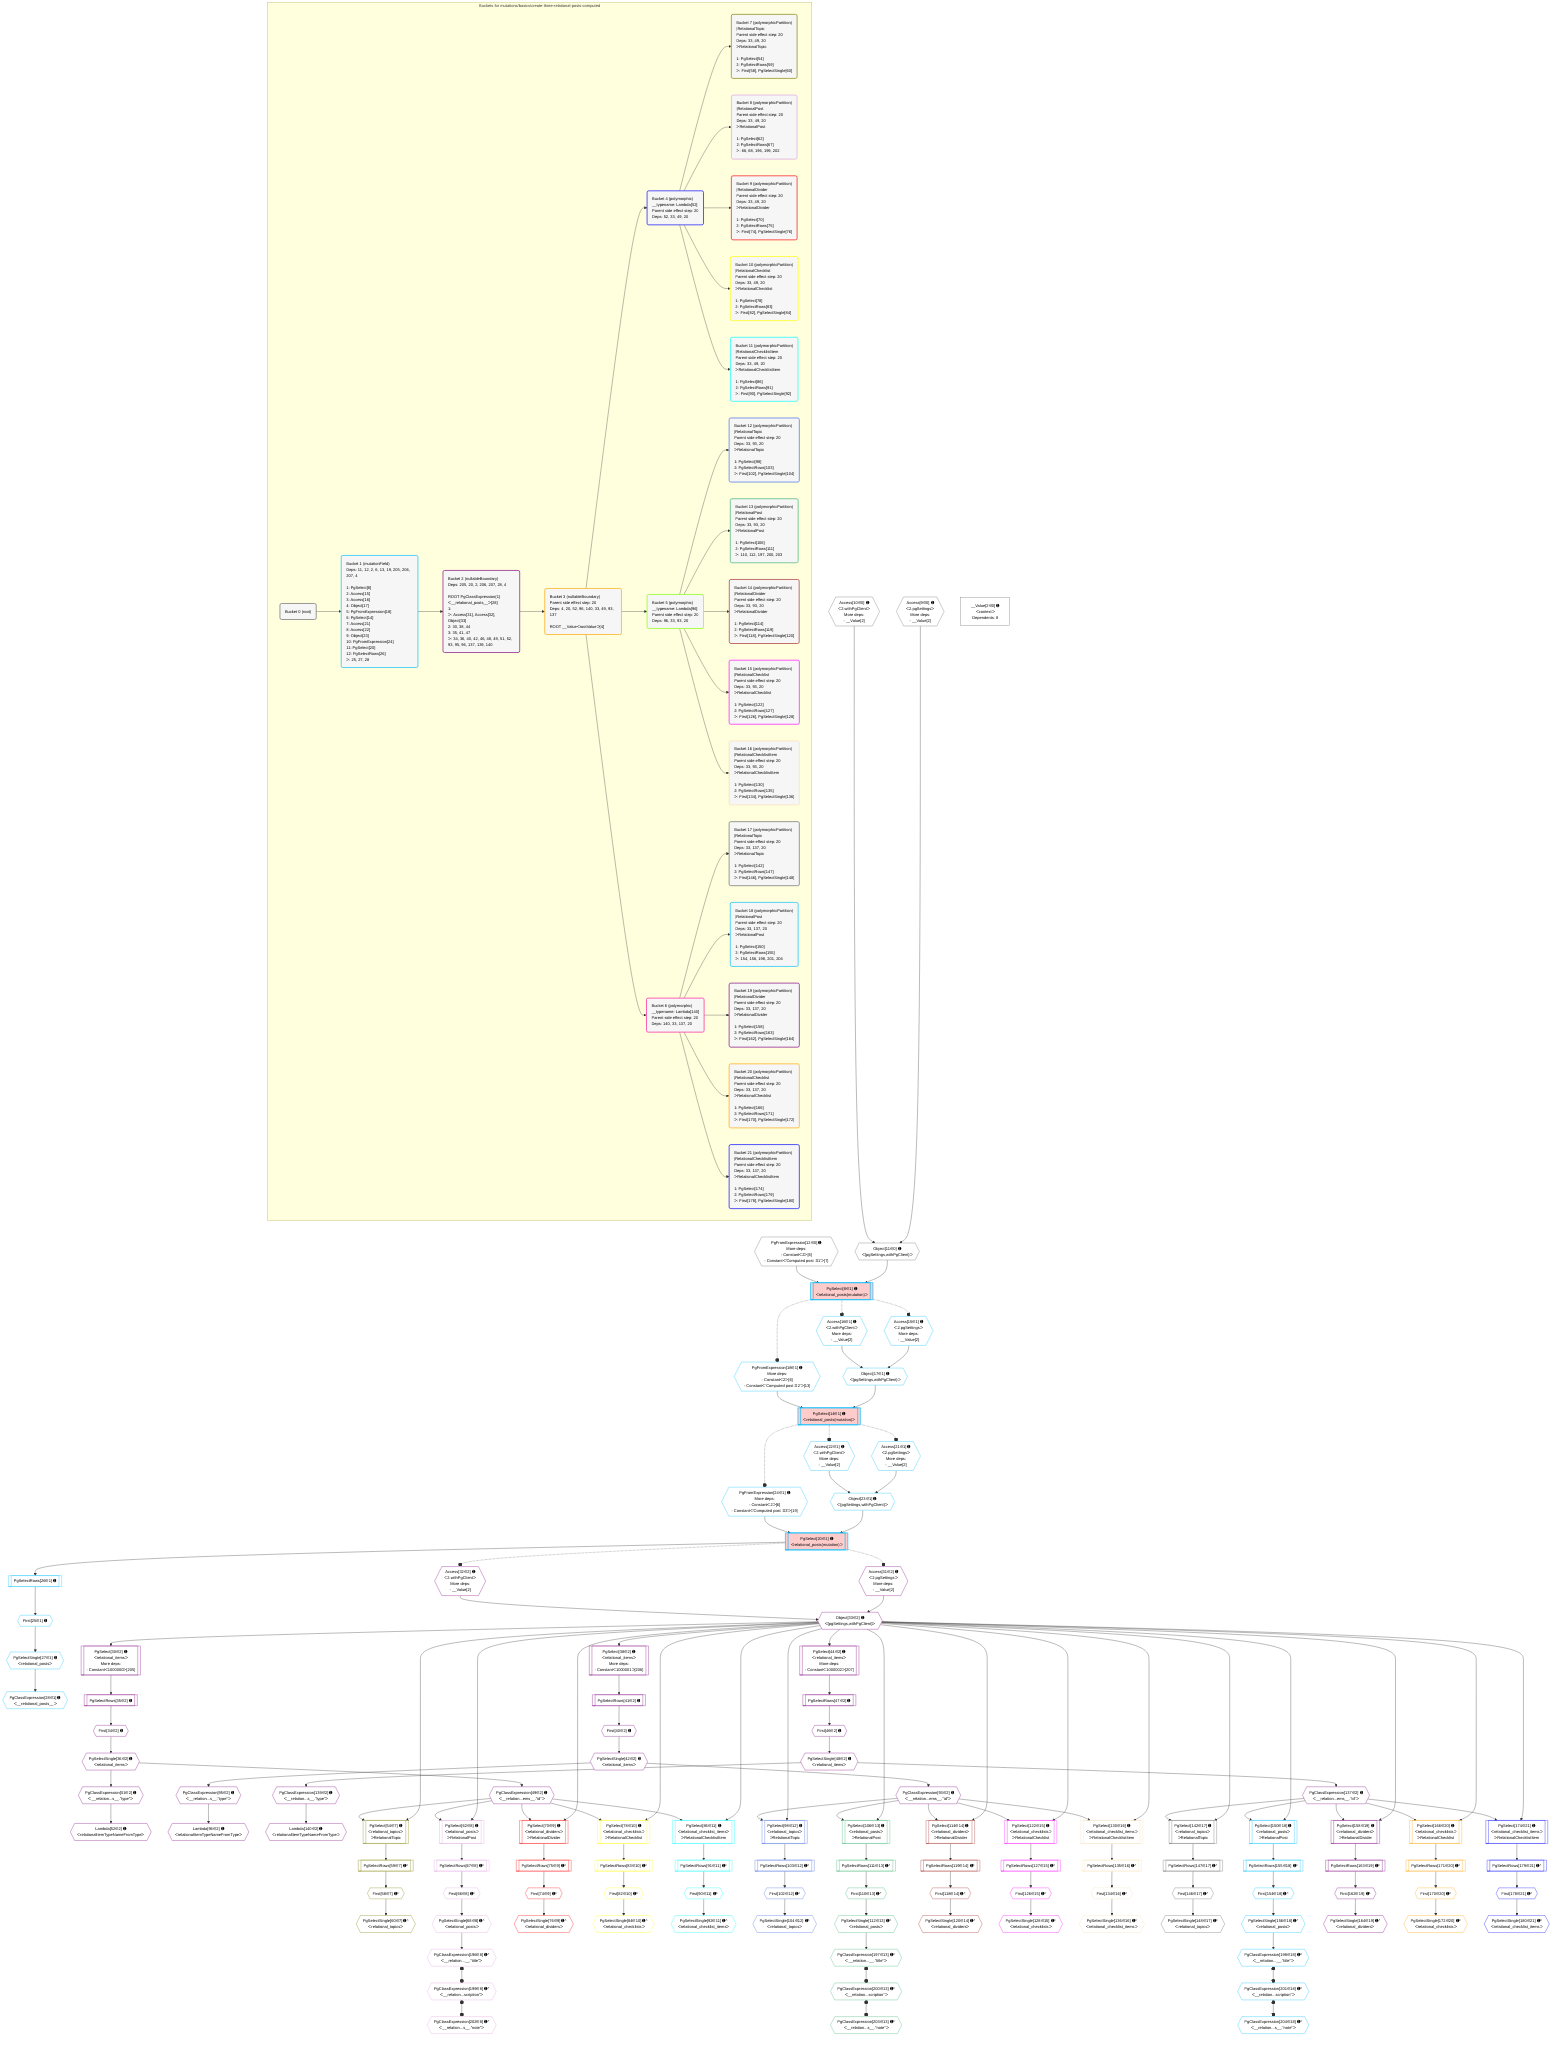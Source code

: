 %%{init: {'themeVariables': { 'fontSize': '12px'}}}%%
graph TD
    classDef path fill:#eee,stroke:#000,color:#000
    classDef plan fill:#fff,stroke-width:1px,color:#000
    classDef itemplan fill:#fff,stroke-width:2px,color:#000
    classDef unbatchedplan fill:#dff,stroke-width:1px,color:#000
    classDef sideeffectplan fill:#fcc,stroke-width:2px,color:#000
    classDef bucket fill:#f6f6f6,color:#000,stroke-width:2px,text-align:left

    subgraph "Buckets for mutations/basics/create-three-relational-posts-computed"
    Bucket0("Bucket 0 (root)"):::bucket
    Bucket1("Bucket 1 (mutationField)<br />Deps: 11, 12, 2, 6, 13, 19, 205, 206, 207, 4<br /><br />1: PgSelect[8]<br />2: Access[15]<br />3: Access[16]<br />4: Object[17]<br />5: PgFromExpression[18]<br />6: PgSelect[14]<br />7: Access[21]<br />8: Access[22]<br />9: Object[23]<br />10: PgFromExpression[24]<br />11: PgSelect[20]<br />12: PgSelectRows[26]<br />ᐳ: 25, 27, 28"):::bucket
    Bucket2("Bucket 2 (nullableBoundary)<br />Deps: 205, 20, 2, 206, 207, 28, 4<br /><br />ROOT PgClassExpression{1}ᐸ__relational_posts__ᐳ[28]<br />1: <br />ᐳ: Access[31], Access[32], Object[33]<br />2: 30, 38, 44<br />3: 35, 41, 47<br />ᐳ: 34, 36, 40, 42, 46, 48, 49, 51, 52, 93, 95, 96, 137, 139, 140"):::bucket
    Bucket3("Bucket 3 (nullableBoundary)<br />Parent side effect step: 20<br />Deps: 4, 20, 52, 96, 140, 33, 49, 93, 137<br /><br />ROOT __ValueᐸrootValueᐳ[4]"):::bucket
    Bucket4("Bucket 4 (polymorphic)<br />__typename: Lambda[52]<br />Parent side effect step: 20<br />Deps: 52, 33, 49, 20"):::bucket
    Bucket5("Bucket 5 (polymorphic)<br />__typename: Lambda[96]<br />Parent side effect step: 20<br />Deps: 96, 33, 93, 20"):::bucket
    Bucket6("Bucket 6 (polymorphic)<br />__typename: Lambda[140]<br />Parent side effect step: 20<br />Deps: 140, 33, 137, 20"):::bucket
    Bucket7("Bucket 7 (polymorphicPartition)<br />|RelationalTopic<br />Parent side effect step: 20<br />Deps: 33, 49, 20<br />ᐳRelationalTopic<br /><br />1: PgSelect[54]<br />2: PgSelectRows[59]<br />ᐳ: First[58], PgSelectSingle[60]"):::bucket
    Bucket8("Bucket 8 (polymorphicPartition)<br />|RelationalPost<br />Parent side effect step: 20<br />Deps: 33, 49, 20<br />ᐳRelationalPost<br /><br />1: PgSelect[62]<br />2: PgSelectRows[67]<br />ᐳ: 66, 68, 196, 199, 202"):::bucket
    Bucket9("Bucket 9 (polymorphicPartition)<br />|RelationalDivider<br />Parent side effect step: 20<br />Deps: 33, 49, 20<br />ᐳRelationalDivider<br /><br />1: PgSelect[70]<br />2: PgSelectRows[75]<br />ᐳ: First[74], PgSelectSingle[76]"):::bucket
    Bucket10("Bucket 10 (polymorphicPartition)<br />|RelationalChecklist<br />Parent side effect step: 20<br />Deps: 33, 49, 20<br />ᐳRelationalChecklist<br /><br />1: PgSelect[78]<br />2: PgSelectRows[83]<br />ᐳ: First[82], PgSelectSingle[84]"):::bucket
    Bucket11("Bucket 11 (polymorphicPartition)<br />|RelationalChecklistItem<br />Parent side effect step: 20<br />Deps: 33, 49, 20<br />ᐳRelationalChecklistItem<br /><br />1: PgSelect[86]<br />2: PgSelectRows[91]<br />ᐳ: First[90], PgSelectSingle[92]"):::bucket
    Bucket12("Bucket 12 (polymorphicPartition)<br />|RelationalTopic<br />Parent side effect step: 20<br />Deps: 33, 93, 20<br />ᐳRelationalTopic<br /><br />1: PgSelect[98]<br />2: PgSelectRows[103]<br />ᐳ: First[102], PgSelectSingle[104]"):::bucket
    Bucket13("Bucket 13 (polymorphicPartition)<br />|RelationalPost<br />Parent side effect step: 20<br />Deps: 33, 93, 20<br />ᐳRelationalPost<br /><br />1: PgSelect[106]<br />2: PgSelectRows[111]<br />ᐳ: 110, 112, 197, 200, 203"):::bucket
    Bucket14("Bucket 14 (polymorphicPartition)<br />|RelationalDivider<br />Parent side effect step: 20<br />Deps: 33, 93, 20<br />ᐳRelationalDivider<br /><br />1: PgSelect[114]<br />2: PgSelectRows[119]<br />ᐳ: First[118], PgSelectSingle[120]"):::bucket
    Bucket15("Bucket 15 (polymorphicPartition)<br />|RelationalChecklist<br />Parent side effect step: 20<br />Deps: 33, 93, 20<br />ᐳRelationalChecklist<br /><br />1: PgSelect[122]<br />2: PgSelectRows[127]<br />ᐳ: First[126], PgSelectSingle[128]"):::bucket
    Bucket16("Bucket 16 (polymorphicPartition)<br />|RelationalChecklistItem<br />Parent side effect step: 20<br />Deps: 33, 93, 20<br />ᐳRelationalChecklistItem<br /><br />1: PgSelect[130]<br />2: PgSelectRows[135]<br />ᐳ: First[134], PgSelectSingle[136]"):::bucket
    Bucket17("Bucket 17 (polymorphicPartition)<br />|RelationalTopic<br />Parent side effect step: 20<br />Deps: 33, 137, 20<br />ᐳRelationalTopic<br /><br />1: PgSelect[142]<br />2: PgSelectRows[147]<br />ᐳ: First[146], PgSelectSingle[148]"):::bucket
    Bucket18("Bucket 18 (polymorphicPartition)<br />|RelationalPost<br />Parent side effect step: 20<br />Deps: 33, 137, 20<br />ᐳRelationalPost<br /><br />1: PgSelect[150]<br />2: PgSelectRows[155]<br />ᐳ: 154, 156, 198, 201, 204"):::bucket
    Bucket19("Bucket 19 (polymorphicPartition)<br />|RelationalDivider<br />Parent side effect step: 20<br />Deps: 33, 137, 20<br />ᐳRelationalDivider<br /><br />1: PgSelect[158]<br />2: PgSelectRows[163]<br />ᐳ: First[162], PgSelectSingle[164]"):::bucket
    Bucket20("Bucket 20 (polymorphicPartition)<br />|RelationalChecklist<br />Parent side effect step: 20<br />Deps: 33, 137, 20<br />ᐳRelationalChecklist<br /><br />1: PgSelect[166]<br />2: PgSelectRows[171]<br />ᐳ: First[170], PgSelectSingle[172]"):::bucket
    Bucket21("Bucket 21 (polymorphicPartition)<br />|RelationalChecklistItem<br />Parent side effect step: 20<br />Deps: 33, 137, 20<br />ᐳRelationalChecklistItem<br /><br />1: PgSelect[174]<br />2: PgSelectRows[179]<br />ᐳ: First[178], PgSelectSingle[180]"):::bucket
    end
    Bucket0 --> Bucket1
    Bucket1 --> Bucket2
    Bucket2 --> Bucket3
    Bucket3 --> Bucket4 & Bucket5 & Bucket6
    Bucket4 --> Bucket7 & Bucket8 & Bucket9 & Bucket10 & Bucket11
    Bucket5 --> Bucket12 & Bucket13 & Bucket14 & Bucket15 & Bucket16
    Bucket6 --> Bucket17 & Bucket18 & Bucket19 & Bucket20 & Bucket21

    %% plan dependencies
    Object11{{"Object[11∈0] ➊<br />ᐸ{pgSettings,withPgClient}ᐳ"}}:::plan
    Access9{{"Access[9∈0] ➊<br />ᐸ2.pgSettingsᐳ<br />More deps:<br />- __Value[2]"}}:::plan
    Access10{{"Access[10∈0] ➊<br />ᐸ2.withPgClientᐳ<br />More deps:<br />- __Value[2]"}}:::plan
    Access9 & Access10 --> Object11
    PgFromExpression12{{"PgFromExpression[12∈0] ➊<br />More deps:<br />- Constantᐸ2ᐳ[6]<br />- Constantᐸ'Computed post ꖛ1'ᐳ[7]"}}:::plan
    __Value2["__Value[2∈0] ➊<br />ᐸcontextᐳ<br />Dependents: 8"]:::plan
    PgSelect8[["PgSelect[8∈1] ➊<br />ᐸrelational_posts(mutation)ᐳ"]]:::sideeffectplan
    Object11 & PgFromExpression12 --> PgSelect8
    PgSelect14[["PgSelect[14∈1] ➊<br />ᐸrelational_posts(mutation)ᐳ"]]:::sideeffectplan
    Object17{{"Object[17∈1] ➊<br />ᐸ{pgSettings,withPgClient}ᐳ"}}:::plan
    PgFromExpression18{{"PgFromExpression[18∈1] ➊<br />More deps:<br />- Constantᐸ2ᐳ[6]<br />- Constantᐸ'Computed post ꖛ2'ᐳ[13]"}}:::plan
    Object17 & PgFromExpression18 --> PgSelect14
    Access15{{"Access[15∈1] ➊<br />ᐸ2.pgSettingsᐳ<br />More deps:<br />- __Value[2]"}}:::plan
    Access16{{"Access[16∈1] ➊<br />ᐸ2.withPgClientᐳ<br />More deps:<br />- __Value[2]"}}:::plan
    Access15 & Access16 --> Object17
    PgSelect20[["PgSelect[20∈1] ➊<br />ᐸrelational_posts(mutation)ᐳ"]]:::sideeffectplan
    Object23{{"Object[23∈1] ➊<br />ᐸ{pgSettings,withPgClient}ᐳ"}}:::plan
    PgFromExpression24{{"PgFromExpression[24∈1] ➊<br />More deps:<br />- Constantᐸ2ᐳ[6]<br />- Constantᐸ'Computed post ꖛ3'ᐳ[19]"}}:::plan
    Object23 & PgFromExpression24 --> PgSelect20
    Access21{{"Access[21∈1] ➊<br />ᐸ2.pgSettingsᐳ<br />More deps:<br />- __Value[2]"}}:::plan
    Access22{{"Access[22∈1] ➊<br />ᐸ2.withPgClientᐳ<br />More deps:<br />- __Value[2]"}}:::plan
    Access21 & Access22 --> Object23
    First25{{"First[25∈1] ➊"}}:::plan
    PgSelectRows26[["PgSelectRows[26∈1] ➊"]]:::plan
    PgSelectRows26 --> First25
    PgSelect20 --> PgSelectRows26
    PgSelectSingle27{{"PgSelectSingle[27∈1] ➊<br />ᐸrelational_postsᐳ"}}:::plan
    First25 --> PgSelectSingle27
    PgClassExpression28{{"PgClassExpression[28∈1] ➊<br />ᐸ__relational_posts__ᐳ"}}:::plan
    PgSelectSingle27 --> PgClassExpression28
    PgSelect30[["PgSelect[30∈2] ➊<br />ᐸrelational_itemsᐳ<br />More deps:<br />- Constantᐸ1000000ᐳ[205]"]]:::plan
    Object33{{"Object[33∈2] ➊<br />ᐸ{pgSettings,withPgClient}ᐳ"}}:::plan
    Object33 --> PgSelect30
    Access31{{"Access[31∈2] ➊<br />ᐸ2.pgSettingsᐳ<br />More deps:<br />- __Value[2]"}}:::plan
    Access32{{"Access[32∈2] ➊<br />ᐸ2.withPgClientᐳ<br />More deps:<br />- __Value[2]"}}:::plan
    Access31 & Access32 --> Object33
    PgSelect38[["PgSelect[38∈2] ➊<br />ᐸrelational_itemsᐳ<br />More deps:<br />- Constantᐸ1000001ᐳ[206]"]]:::plan
    Object33 --> PgSelect38
    PgSelect44[["PgSelect[44∈2] ➊<br />ᐸrelational_itemsᐳ<br />More deps:<br />- Constantᐸ1000002ᐳ[207]"]]:::plan
    Object33 --> PgSelect44
    First34{{"First[34∈2] ➊"}}:::plan
    PgSelectRows35[["PgSelectRows[35∈2] ➊"]]:::plan
    PgSelectRows35 --> First34
    PgSelect30 --> PgSelectRows35
    PgSelectSingle36{{"PgSelectSingle[36∈2] ➊<br />ᐸrelational_itemsᐳ"}}:::plan
    First34 --> PgSelectSingle36
    First40{{"First[40∈2] ➊"}}:::plan
    PgSelectRows41[["PgSelectRows[41∈2] ➊"]]:::plan
    PgSelectRows41 --> First40
    PgSelect38 --> PgSelectRows41
    PgSelectSingle42{{"PgSelectSingle[42∈2] ➊<br />ᐸrelational_itemsᐳ"}}:::plan
    First40 --> PgSelectSingle42
    First46{{"First[46∈2] ➊"}}:::plan
    PgSelectRows47[["PgSelectRows[47∈2] ➊"]]:::plan
    PgSelectRows47 --> First46
    PgSelect44 --> PgSelectRows47
    PgSelectSingle48{{"PgSelectSingle[48∈2] ➊<br />ᐸrelational_itemsᐳ"}}:::plan
    First46 --> PgSelectSingle48
    PgClassExpression49{{"PgClassExpression[49∈2] ➊<br />ᐸ__relation...ems__.”id”ᐳ"}}:::plan
    PgSelectSingle36 --> PgClassExpression49
    PgClassExpression51{{"PgClassExpression[51∈2] ➊<br />ᐸ__relation...s__.”type”ᐳ"}}:::plan
    PgSelectSingle36 --> PgClassExpression51
    Lambda52{{"Lambda[52∈2] ➊<br />ᐸrelationalItemTypeNameFromTypeᐳ"}}:::plan
    PgClassExpression51 --> Lambda52
    PgClassExpression93{{"PgClassExpression[93∈2] ➊<br />ᐸ__relation...ems__.”id”ᐳ"}}:::plan
    PgSelectSingle42 --> PgClassExpression93
    PgClassExpression95{{"PgClassExpression[95∈2] ➊<br />ᐸ__relation...s__.”type”ᐳ"}}:::plan
    PgSelectSingle42 --> PgClassExpression95
    Lambda96{{"Lambda[96∈2] ➊<br />ᐸrelationalItemTypeNameFromTypeᐳ"}}:::plan
    PgClassExpression95 --> Lambda96
    PgClassExpression137{{"PgClassExpression[137∈2] ➊<br />ᐸ__relation...ems__.”id”ᐳ"}}:::plan
    PgSelectSingle48 --> PgClassExpression137
    PgClassExpression139{{"PgClassExpression[139∈2] ➊<br />ᐸ__relation...s__.”type”ᐳ"}}:::plan
    PgSelectSingle48 --> PgClassExpression139
    Lambda140{{"Lambda[140∈2] ➊<br />ᐸrelationalItemTypeNameFromTypeᐳ"}}:::plan
    PgClassExpression139 --> Lambda140
    PgSelect54[["PgSelect[54∈7] ➊<br />ᐸrelational_topicsᐳ<br />ᐳRelationalTopic"]]:::plan
    Object33 & PgClassExpression49 --> PgSelect54
    First58{{"First[58∈7] ➊^"}}:::plan
    PgSelectRows59[["PgSelectRows[59∈7] ➊^"]]:::plan
    PgSelectRows59 --> First58
    PgSelect54 --> PgSelectRows59
    PgSelectSingle60{{"PgSelectSingle[60∈7] ➊^<br />ᐸrelational_topicsᐳ"}}:::plan
    First58 --> PgSelectSingle60
    PgSelect62[["PgSelect[62∈8] ➊<br />ᐸrelational_postsᐳ<br />ᐳRelationalPost"]]:::plan
    Object33 & PgClassExpression49 --> PgSelect62
    First66{{"First[66∈8] ➊^"}}:::plan
    PgSelectRows67[["PgSelectRows[67∈8] ➊^"]]:::plan
    PgSelectRows67 --> First66
    PgSelect62 --> PgSelectRows67
    PgSelectSingle68{{"PgSelectSingle[68∈8] ➊^<br />ᐸrelational_postsᐳ"}}:::plan
    First66 --> PgSelectSingle68
    PgClassExpression196{{"PgClassExpression[196∈8] ➊^<br />ᐸ__relation...__.”title”ᐳ"}}:::plan
    PgSelectSingle68 --> PgClassExpression196
    PgClassExpression199{{"PgClassExpression[199∈8] ➊^<br />ᐸ__relation...scription”ᐳ"}}:::plan
    PgClassExpression196 o--o PgClassExpression199
    PgClassExpression202{{"PgClassExpression[202∈8] ➊^<br />ᐸ__relation...s__.”note”ᐳ"}}:::plan
    PgClassExpression199 o--o PgClassExpression202
    PgSelect70[["PgSelect[70∈9] ➊<br />ᐸrelational_dividersᐳ<br />ᐳRelationalDivider"]]:::plan
    Object33 & PgClassExpression49 --> PgSelect70
    First74{{"First[74∈9] ➊^"}}:::plan
    PgSelectRows75[["PgSelectRows[75∈9] ➊^"]]:::plan
    PgSelectRows75 --> First74
    PgSelect70 --> PgSelectRows75
    PgSelectSingle76{{"PgSelectSingle[76∈9] ➊^<br />ᐸrelational_dividersᐳ"}}:::plan
    First74 --> PgSelectSingle76
    PgSelect78[["PgSelect[78∈10] ➊<br />ᐸrelational_checklistsᐳ<br />ᐳRelationalChecklist"]]:::plan
    Object33 & PgClassExpression49 --> PgSelect78
    First82{{"First[82∈10] ➊^"}}:::plan
    PgSelectRows83[["PgSelectRows[83∈10] ➊^"]]:::plan
    PgSelectRows83 --> First82
    PgSelect78 --> PgSelectRows83
    PgSelectSingle84{{"PgSelectSingle[84∈10] ➊^<br />ᐸrelational_checklistsᐳ"}}:::plan
    First82 --> PgSelectSingle84
    PgSelect86[["PgSelect[86∈11] ➊<br />ᐸrelational_checklist_itemsᐳ<br />ᐳRelationalChecklistItem"]]:::plan
    Object33 & PgClassExpression49 --> PgSelect86
    First90{{"First[90∈11] ➊^"}}:::plan
    PgSelectRows91[["PgSelectRows[91∈11] ➊^"]]:::plan
    PgSelectRows91 --> First90
    PgSelect86 --> PgSelectRows91
    PgSelectSingle92{{"PgSelectSingle[92∈11] ➊^<br />ᐸrelational_checklist_itemsᐳ"}}:::plan
    First90 --> PgSelectSingle92
    PgSelect98[["PgSelect[98∈12] ➊<br />ᐸrelational_topicsᐳ<br />ᐳRelationalTopic"]]:::plan
    Object33 & PgClassExpression93 --> PgSelect98
    First102{{"First[102∈12] ➊^"}}:::plan
    PgSelectRows103[["PgSelectRows[103∈12] ➊^"]]:::plan
    PgSelectRows103 --> First102
    PgSelect98 --> PgSelectRows103
    PgSelectSingle104{{"PgSelectSingle[104∈12] ➊^<br />ᐸrelational_topicsᐳ"}}:::plan
    First102 --> PgSelectSingle104
    PgSelect106[["PgSelect[106∈13] ➊<br />ᐸrelational_postsᐳ<br />ᐳRelationalPost"]]:::plan
    Object33 & PgClassExpression93 --> PgSelect106
    First110{{"First[110∈13] ➊^"}}:::plan
    PgSelectRows111[["PgSelectRows[111∈13] ➊^"]]:::plan
    PgSelectRows111 --> First110
    PgSelect106 --> PgSelectRows111
    PgSelectSingle112{{"PgSelectSingle[112∈13] ➊^<br />ᐸrelational_postsᐳ"}}:::plan
    First110 --> PgSelectSingle112
    PgClassExpression197{{"PgClassExpression[197∈13] ➊^<br />ᐸ__relation...__.”title”ᐳ"}}:::plan
    PgSelectSingle112 --> PgClassExpression197
    PgClassExpression200{{"PgClassExpression[200∈13] ➊^<br />ᐸ__relation...scription”ᐳ"}}:::plan
    PgClassExpression197 o--o PgClassExpression200
    PgClassExpression203{{"PgClassExpression[203∈13] ➊^<br />ᐸ__relation...s__.”note”ᐳ"}}:::plan
    PgClassExpression200 o--o PgClassExpression203
    PgSelect114[["PgSelect[114∈14] ➊<br />ᐸrelational_dividersᐳ<br />ᐳRelationalDivider"]]:::plan
    Object33 & PgClassExpression93 --> PgSelect114
    First118{{"First[118∈14] ➊^"}}:::plan
    PgSelectRows119[["PgSelectRows[119∈14] ➊^"]]:::plan
    PgSelectRows119 --> First118
    PgSelect114 --> PgSelectRows119
    PgSelectSingle120{{"PgSelectSingle[120∈14] ➊^<br />ᐸrelational_dividersᐳ"}}:::plan
    First118 --> PgSelectSingle120
    PgSelect122[["PgSelect[122∈15] ➊<br />ᐸrelational_checklistsᐳ<br />ᐳRelationalChecklist"]]:::plan
    Object33 & PgClassExpression93 --> PgSelect122
    First126{{"First[126∈15] ➊^"}}:::plan
    PgSelectRows127[["PgSelectRows[127∈15] ➊^"]]:::plan
    PgSelectRows127 --> First126
    PgSelect122 --> PgSelectRows127
    PgSelectSingle128{{"PgSelectSingle[128∈15] ➊^<br />ᐸrelational_checklistsᐳ"}}:::plan
    First126 --> PgSelectSingle128
    PgSelect130[["PgSelect[130∈16] ➊<br />ᐸrelational_checklist_itemsᐳ<br />ᐳRelationalChecklistItem"]]:::plan
    Object33 & PgClassExpression93 --> PgSelect130
    First134{{"First[134∈16] ➊^"}}:::plan
    PgSelectRows135[["PgSelectRows[135∈16] ➊^"]]:::plan
    PgSelectRows135 --> First134
    PgSelect130 --> PgSelectRows135
    PgSelectSingle136{{"PgSelectSingle[136∈16] ➊^<br />ᐸrelational_checklist_itemsᐳ"}}:::plan
    First134 --> PgSelectSingle136
    PgSelect142[["PgSelect[142∈17] ➊<br />ᐸrelational_topicsᐳ<br />ᐳRelationalTopic"]]:::plan
    Object33 & PgClassExpression137 --> PgSelect142
    First146{{"First[146∈17] ➊^"}}:::plan
    PgSelectRows147[["PgSelectRows[147∈17] ➊^"]]:::plan
    PgSelectRows147 --> First146
    PgSelect142 --> PgSelectRows147
    PgSelectSingle148{{"PgSelectSingle[148∈17] ➊^<br />ᐸrelational_topicsᐳ"}}:::plan
    First146 --> PgSelectSingle148
    PgSelect150[["PgSelect[150∈18] ➊<br />ᐸrelational_postsᐳ<br />ᐳRelationalPost"]]:::plan
    Object33 & PgClassExpression137 --> PgSelect150
    First154{{"First[154∈18] ➊^"}}:::plan
    PgSelectRows155[["PgSelectRows[155∈18] ➊^"]]:::plan
    PgSelectRows155 --> First154
    PgSelect150 --> PgSelectRows155
    PgSelectSingle156{{"PgSelectSingle[156∈18] ➊^<br />ᐸrelational_postsᐳ"}}:::plan
    First154 --> PgSelectSingle156
    PgClassExpression198{{"PgClassExpression[198∈18] ➊^<br />ᐸ__relation...__.”title”ᐳ"}}:::plan
    PgSelectSingle156 --> PgClassExpression198
    PgClassExpression201{{"PgClassExpression[201∈18] ➊^<br />ᐸ__relation...scription”ᐳ"}}:::plan
    PgClassExpression198 o--o PgClassExpression201
    PgClassExpression204{{"PgClassExpression[204∈18] ➊^<br />ᐸ__relation...s__.”note”ᐳ"}}:::plan
    PgClassExpression201 o--o PgClassExpression204
    PgSelect158[["PgSelect[158∈19] ➊<br />ᐸrelational_dividersᐳ<br />ᐳRelationalDivider"]]:::plan
    Object33 & PgClassExpression137 --> PgSelect158
    First162{{"First[162∈19] ➊^"}}:::plan
    PgSelectRows163[["PgSelectRows[163∈19] ➊^"]]:::plan
    PgSelectRows163 --> First162
    PgSelect158 --> PgSelectRows163
    PgSelectSingle164{{"PgSelectSingle[164∈19] ➊^<br />ᐸrelational_dividersᐳ"}}:::plan
    First162 --> PgSelectSingle164
    PgSelect166[["PgSelect[166∈20] ➊<br />ᐸrelational_checklistsᐳ<br />ᐳRelationalChecklist"]]:::plan
    Object33 & PgClassExpression137 --> PgSelect166
    First170{{"First[170∈20] ➊^"}}:::plan
    PgSelectRows171[["PgSelectRows[171∈20] ➊^"]]:::plan
    PgSelectRows171 --> First170
    PgSelect166 --> PgSelectRows171
    PgSelectSingle172{{"PgSelectSingle[172∈20] ➊^<br />ᐸrelational_checklistsᐳ"}}:::plan
    First170 --> PgSelectSingle172
    PgSelect174[["PgSelect[174∈21] ➊<br />ᐸrelational_checklist_itemsᐳ<br />ᐳRelationalChecklistItem"]]:::plan
    Object33 & PgClassExpression137 --> PgSelect174
    First178{{"First[178∈21] ➊^"}}:::plan
    PgSelectRows179[["PgSelectRows[179∈21] ➊^"]]:::plan
    PgSelectRows179 --> First178
    PgSelect174 --> PgSelectRows179
    PgSelectSingle180{{"PgSelectSingle[180∈21] ➊^<br />ᐸrelational_checklist_itemsᐳ"}}:::plan
    First178 --> PgSelectSingle180

    %% define steps
    classDef bucket0 stroke:#696969
    class Bucket0,__Value2,Access9,Access10,Object11,PgFromExpression12 bucket0
    classDef bucket1 stroke:#00bfff
    class Bucket1,PgSelect8,PgSelect14,Access15,Access16,Object17,PgFromExpression18,PgSelect20,Access21,Access22,Object23,PgFromExpression24,First25,PgSelectRows26,PgSelectSingle27,PgClassExpression28 bucket1
    classDef bucket2 stroke:#7f007f
    class Bucket2,PgSelect30,Access31,Access32,Object33,First34,PgSelectRows35,PgSelectSingle36,PgSelect38,First40,PgSelectRows41,PgSelectSingle42,PgSelect44,First46,PgSelectRows47,PgSelectSingle48,PgClassExpression49,PgClassExpression51,Lambda52,PgClassExpression93,PgClassExpression95,Lambda96,PgClassExpression137,PgClassExpression139,Lambda140 bucket2
    classDef bucket3 stroke:#ffa500
    class Bucket3 bucket3
    classDef bucket4 stroke:#0000ff
    class Bucket4 bucket4
    classDef bucket5 stroke:#7fff00
    class Bucket5 bucket5
    classDef bucket6 stroke:#ff1493
    class Bucket6 bucket6
    classDef bucket7 stroke:#808000
    class Bucket7,PgSelect54,First58,PgSelectRows59,PgSelectSingle60 bucket7
    classDef bucket8 stroke:#dda0dd
    class Bucket8,PgSelect62,First66,PgSelectRows67,PgSelectSingle68,PgClassExpression196,PgClassExpression199,PgClassExpression202 bucket8
    classDef bucket9 stroke:#ff0000
    class Bucket9,PgSelect70,First74,PgSelectRows75,PgSelectSingle76 bucket9
    classDef bucket10 stroke:#ffff00
    class Bucket10,PgSelect78,First82,PgSelectRows83,PgSelectSingle84 bucket10
    classDef bucket11 stroke:#00ffff
    class Bucket11,PgSelect86,First90,PgSelectRows91,PgSelectSingle92 bucket11
    classDef bucket12 stroke:#4169e1
    class Bucket12,PgSelect98,First102,PgSelectRows103,PgSelectSingle104 bucket12
    classDef bucket13 stroke:#3cb371
    class Bucket13,PgSelect106,First110,PgSelectRows111,PgSelectSingle112,PgClassExpression197,PgClassExpression200,PgClassExpression203 bucket13
    classDef bucket14 stroke:#a52a2a
    class Bucket14,PgSelect114,First118,PgSelectRows119,PgSelectSingle120 bucket14
    classDef bucket15 stroke:#ff00ff
    class Bucket15,PgSelect122,First126,PgSelectRows127,PgSelectSingle128 bucket15
    classDef bucket16 stroke:#f5deb3
    class Bucket16,PgSelect130,First134,PgSelectRows135,PgSelectSingle136 bucket16
    classDef bucket17 stroke:#696969
    class Bucket17,PgSelect142,First146,PgSelectRows147,PgSelectSingle148 bucket17
    classDef bucket18 stroke:#00bfff
    class Bucket18,PgSelect150,First154,PgSelectRows155,PgSelectSingle156,PgClassExpression198,PgClassExpression201,PgClassExpression204 bucket18
    classDef bucket19 stroke:#7f007f
    class Bucket19,PgSelect158,First162,PgSelectRows163,PgSelectSingle164 bucket19
    classDef bucket20 stroke:#ffa500
    class Bucket20,PgSelect166,First170,PgSelectRows171,PgSelectSingle172 bucket20
    classDef bucket21 stroke:#0000ff
    class Bucket21,PgSelect174,First178,PgSelectRows179,PgSelectSingle180 bucket21

    %% implicit side effects
    PgSelect8 -.-o PgFromExpression18
    PgSelect14 -.-o PgFromExpression24
    PgSelect8 -.-o Access15
    PgSelect8 -.-o Access16
    PgSelect14 -.-o Access21
    PgSelect14 -.-o Access22
    PgSelect20 -.-o Access31
    PgSelect20 -.-o Access32